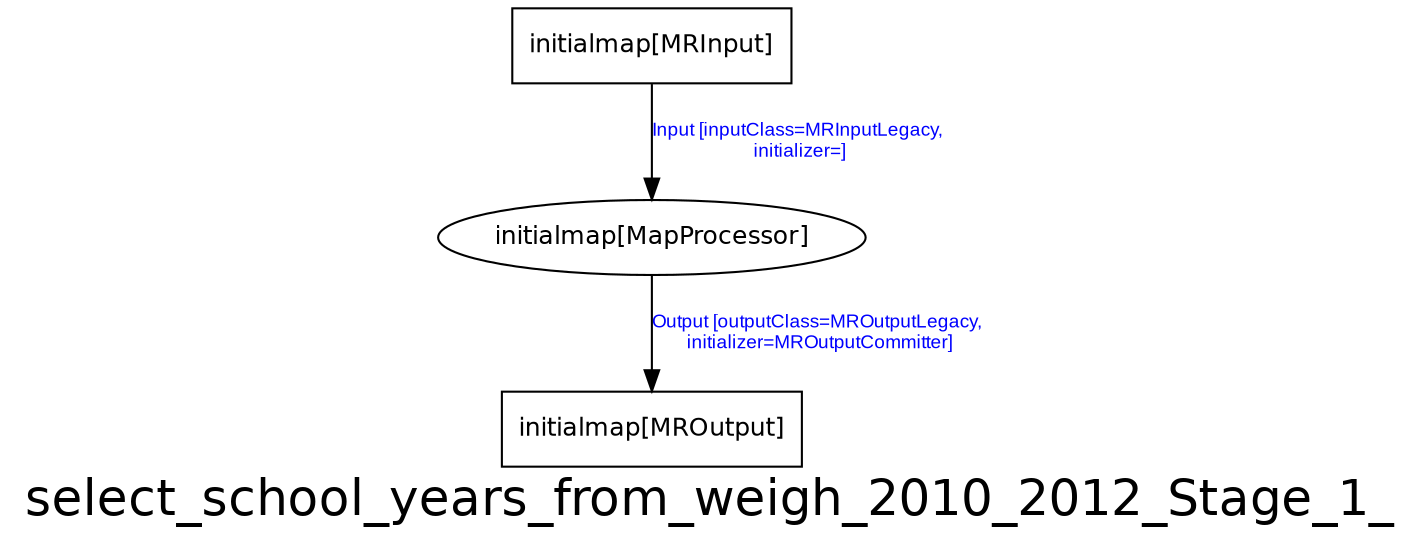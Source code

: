 digraph select_school_years_from_weigh_2010_2012_Stage_1_ {
graph [ label="select_school_years_from_weigh_2010_2012_Stage_1_", fontsize=24, fontname=Helvetica];
node [fontsize=12, fontname=Helvetica];
edge [fontsize=9, fontcolor=blue, fontname=Arial];
"select_school_years_from_weigh_2010_2012_Stage_1_.initialmap_MROutput" [ label = "initialmap[MROutput]", shape = "box" ];
"select_school_years_from_weigh_2010_2012_Stage_1_.initialmap" [ label = "initialmap[MapProcessor]" ];
"select_school_years_from_weigh_2010_2012_Stage_1_.initialmap" -> "select_school_years_from_weigh_2010_2012_Stage_1_.initialmap_MROutput" [ label = "Output [outputClass=MROutputLegacy,\n initializer=MROutputCommitter]" ];
"select_school_years_from_weigh_2010_2012_Stage_1_.initialmap_MRInput" [ label = "initialmap[MRInput]", shape = "box" ];
"select_school_years_from_weigh_2010_2012_Stage_1_.initialmap_MRInput" -> "select_school_years_from_weigh_2010_2012_Stage_1_.initialmap" [ label = "Input [inputClass=MRInputLegacy,\n initializer=]" ];
}

